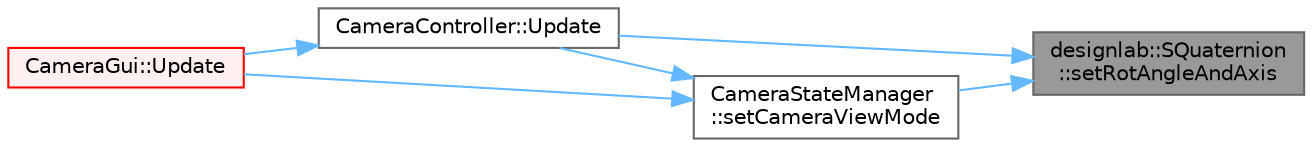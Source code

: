 digraph "designlab::SQuaternion::setRotAngleAndAxis"
{
 // LATEX_PDF_SIZE
  bgcolor="transparent";
  edge [fontname=Helvetica,fontsize=10,labelfontname=Helvetica,labelfontsize=10];
  node [fontname=Helvetica,fontsize=10,shape=box,height=0.2,width=0.4];
  rankdir="RL";
  Node1 [id="Node000001",label="designlab::SQuaternion\l::setRotAngleAndAxis",height=0.2,width=0.4,color="gray40", fillcolor="grey60", style="filled", fontcolor="black",tooltip="回転軸と回転角からこのクォータニオンを変更し，設定する   q = cos(θ/2) * w + sin(θ/2) * { x + y + z } となる"];
  Node1 -> Node2 [id="edge1_Node000001_Node000002",dir="back",color="steelblue1",style="solid",tooltip=" "];
  Node2 [id="Node000002",label="CameraStateManager\l::setCameraViewMode",height=0.2,width=0.4,color="grey40", fillcolor="white", style="filled",URL="$class_camera_state_manager.html#a586ec36498f286f2c6dbf42bd9b5cbf2",tooltip="カメラのモードをセットする．同時にカメラの目標回転角度などを設定する"];
  Node2 -> Node3 [id="edge2_Node000002_Node000003",dir="back",color="steelblue1",style="solid",tooltip=" "];
  Node3 [id="Node000003",label="CameraController::Update",height=0.2,width=0.4,color="grey40", fillcolor="white", style="filled",URL="$class_camera_controller.html#a02b6c92c311f455ec21cb17b9a2a6725",tooltip="キー入力でカメラを動かす．   基本的には毎フレーム呼び出す"];
  Node3 -> Node4 [id="edge3_Node000003_Node000004",dir="back",color="steelblue1",style="solid",tooltip=" "];
  Node4 [id="Node000004",label="CameraGui::Update",height=0.2,width=0.4,color="red", fillcolor="#FFF0F0", style="filled",URL="$class_camera_gui.html#a6acd3a19c988ec33ff84572a025ac2cd",tooltip="GUIやカメラの更新を行う"];
  Node2 -> Node4 [id="edge4_Node000002_Node000004",dir="back",color="steelblue1",style="solid",tooltip=" "];
  Node1 -> Node3 [id="edge5_Node000001_Node000003",dir="back",color="steelblue1",style="solid",tooltip=" "];
}
